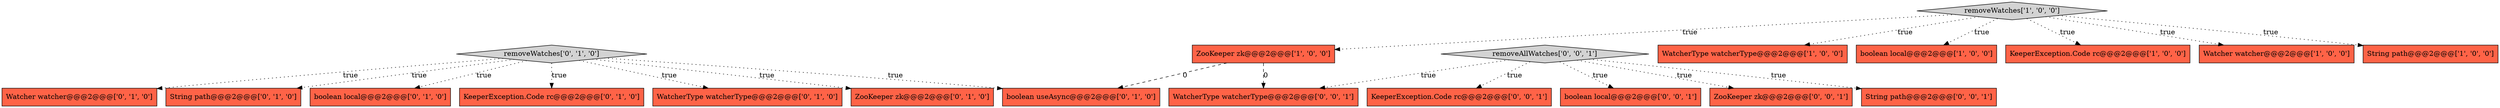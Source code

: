 digraph {
8 [style = filled, label = "boolean local@@@2@@@['0', '1', '0']", fillcolor = tomato, shape = box image = "AAA0AAABBB2BBB"];
11 [style = filled, label = "KeeperException.Code rc@@@2@@@['0', '1', '0']", fillcolor = tomato, shape = box image = "AAA0AAABBB2BBB"];
19 [style = filled, label = "removeAllWatches['0', '0', '1']", fillcolor = lightgray, shape = diamond image = "AAA0AAABBB3BBB"];
2 [style = filled, label = "WatcherType watcherType@@@2@@@['1', '0', '0']", fillcolor = tomato, shape = box image = "AAA0AAABBB1BBB"];
10 [style = filled, label = "Watcher watcher@@@2@@@['0', '1', '0']", fillcolor = tomato, shape = box image = "AAA0AAABBB2BBB"];
15 [style = filled, label = "boolean local@@@2@@@['0', '0', '1']", fillcolor = tomato, shape = box image = "AAA0AAABBB3BBB"];
14 [style = filled, label = "removeWatches['0', '1', '0']", fillcolor = lightgray, shape = diamond image = "AAA0AAABBB2BBB"];
1 [style = filled, label = "boolean local@@@2@@@['1', '0', '0']", fillcolor = tomato, shape = box image = "AAA0AAABBB1BBB"];
3 [style = filled, label = "KeeperException.Code rc@@@2@@@['1', '0', '0']", fillcolor = tomato, shape = box image = "AAA0AAABBB1BBB"];
20 [style = filled, label = "WatcherType watcherType@@@2@@@['0', '0', '1']", fillcolor = tomato, shape = box image = "AAA0AAABBB3BBB"];
4 [style = filled, label = "Watcher watcher@@@2@@@['1', '0', '0']", fillcolor = tomato, shape = box image = "AAA0AAABBB1BBB"];
0 [style = filled, label = "String path@@@2@@@['1', '0', '0']", fillcolor = tomato, shape = box image = "AAA0AAABBB1BBB"];
6 [style = filled, label = "removeWatches['1', '0', '0']", fillcolor = lightgray, shape = diamond image = "AAA0AAABBB1BBB"];
5 [style = filled, label = "ZooKeeper zk@@@2@@@['1', '0', '0']", fillcolor = tomato, shape = box image = "AAA1AAABBB1BBB"];
9 [style = filled, label = "String path@@@2@@@['0', '1', '0']", fillcolor = tomato, shape = box image = "AAA0AAABBB2BBB"];
16 [style = filled, label = "ZooKeeper zk@@@2@@@['0', '0', '1']", fillcolor = tomato, shape = box image = "AAA0AAABBB3BBB"];
13 [style = filled, label = "boolean useAsync@@@2@@@['0', '1', '0']", fillcolor = tomato, shape = box image = "AAA1AAABBB2BBB"];
18 [style = filled, label = "String path@@@2@@@['0', '0', '1']", fillcolor = tomato, shape = box image = "AAA0AAABBB3BBB"];
12 [style = filled, label = "WatcherType watcherType@@@2@@@['0', '1', '0']", fillcolor = tomato, shape = box image = "AAA0AAABBB2BBB"];
17 [style = filled, label = "KeeperException.Code rc@@@2@@@['0', '0', '1']", fillcolor = tomato, shape = box image = "AAA0AAABBB3BBB"];
7 [style = filled, label = "ZooKeeper zk@@@2@@@['0', '1', '0']", fillcolor = tomato, shape = box image = "AAA0AAABBB2BBB"];
5->13 [style = dashed, label="0"];
14->11 [style = dotted, label="true"];
19->18 [style = dotted, label="true"];
6->2 [style = dotted, label="true"];
6->0 [style = dotted, label="true"];
14->9 [style = dotted, label="true"];
5->20 [style = dashed, label="0"];
6->4 [style = dotted, label="true"];
6->3 [style = dotted, label="true"];
14->12 [style = dotted, label="true"];
19->20 [style = dotted, label="true"];
19->15 [style = dotted, label="true"];
19->17 [style = dotted, label="true"];
14->10 [style = dotted, label="true"];
14->13 [style = dotted, label="true"];
14->7 [style = dotted, label="true"];
6->5 [style = dotted, label="true"];
19->16 [style = dotted, label="true"];
14->8 [style = dotted, label="true"];
6->1 [style = dotted, label="true"];
}
